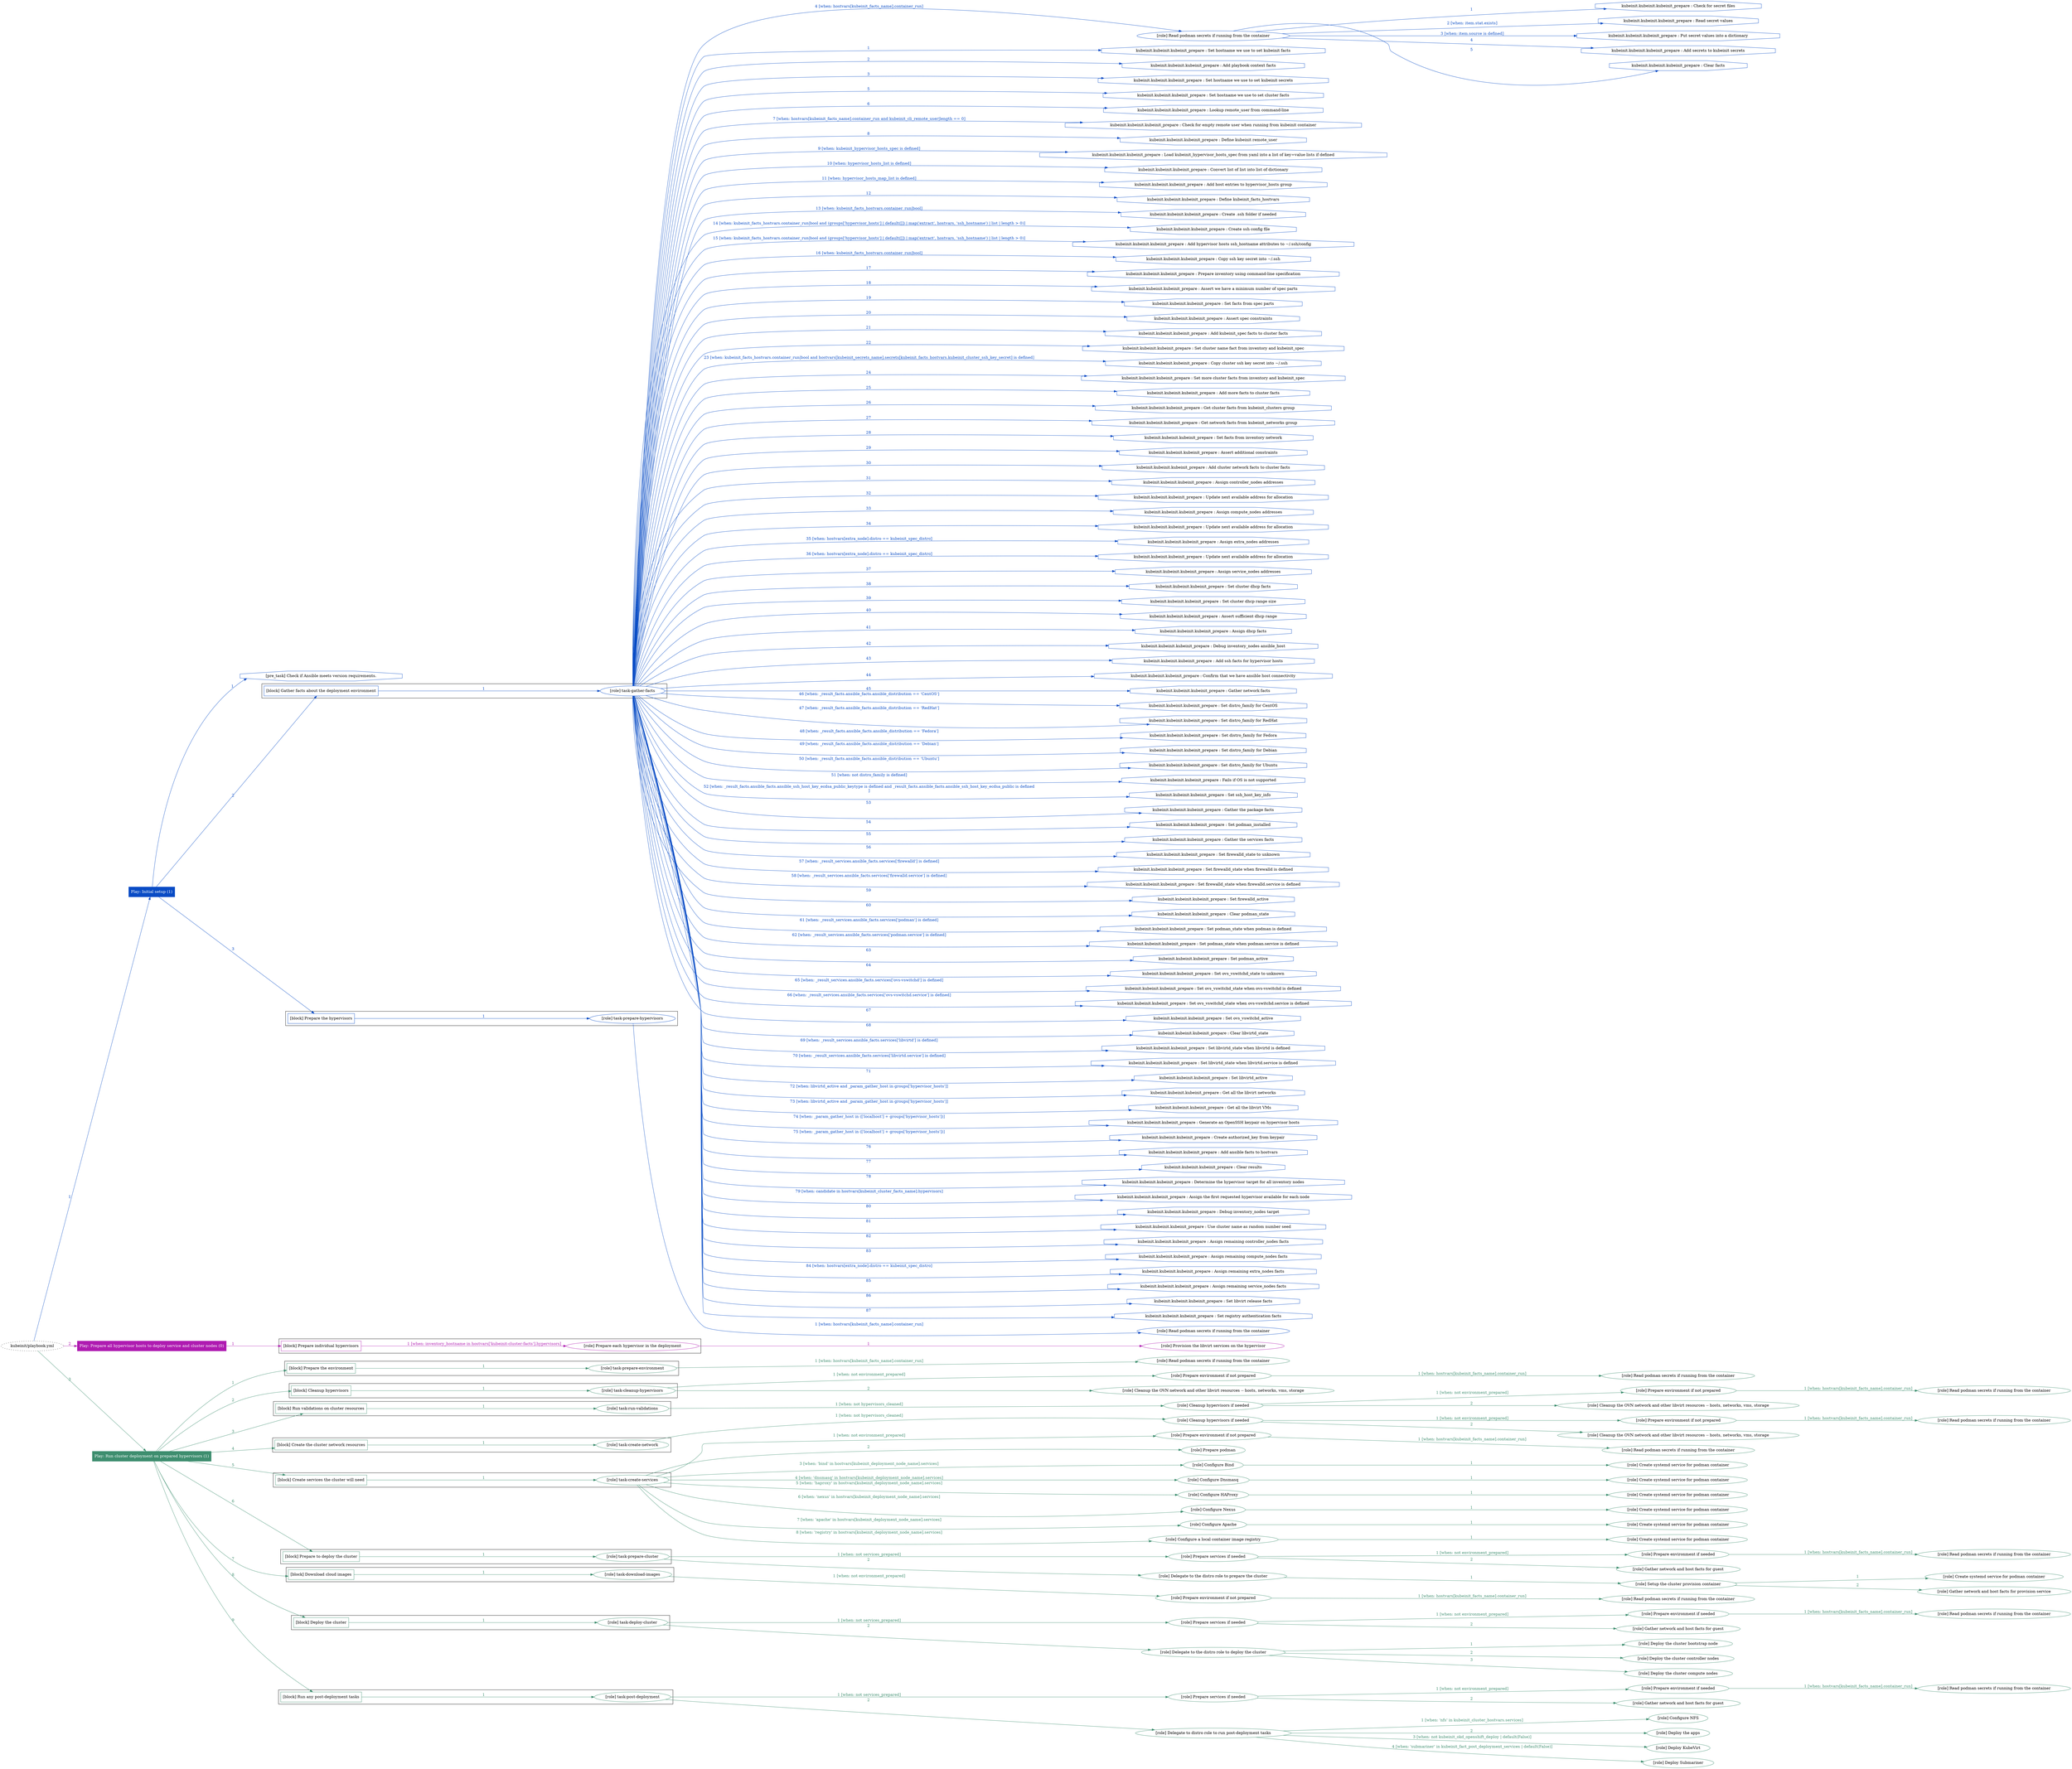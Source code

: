 digraph {
	graph [concentrate=true ordering=in rankdir=LR ratio=fill]
	edge [esep=5 sep=10]
	"kubeinit/playbook.yml" [id=root_node style=dotted]
	play_f9860316 [label="Play: Initial setup (1)" color="#074bc5" fontcolor="#ffffff" id=play_f9860316 shape=box style=filled tooltip=localhost]
	"kubeinit/playbook.yml" -> play_f9860316 [label="1 " color="#074bc5" fontcolor="#074bc5" id=edge_ac548d8a labeltooltip="1 " tooltip="1 "]
	subgraph "Read podman secrets if running from the container" {
		role_5c4a8bba [label="[role] Read podman secrets if running from the container" color="#074bc5" id=role_5c4a8bba tooltip="Read podman secrets if running from the container"]
		task_72bac5b5 [label="kubeinit.kubeinit.kubeinit_prepare : Check for secret files" color="#074bc5" id=task_72bac5b5 shape=octagon tooltip="kubeinit.kubeinit.kubeinit_prepare : Check for secret files"]
		role_5c4a8bba -> task_72bac5b5 [label="1 " color="#074bc5" fontcolor="#074bc5" id=edge_a8251112 labeltooltip="1 " tooltip="1 "]
		task_1decbb51 [label="kubeinit.kubeinit.kubeinit_prepare : Read secret values" color="#074bc5" id=task_1decbb51 shape=octagon tooltip="kubeinit.kubeinit.kubeinit_prepare : Read secret values"]
		role_5c4a8bba -> task_1decbb51 [label="2 [when: item.stat.exists]" color="#074bc5" fontcolor="#074bc5" id=edge_808a0cdd labeltooltip="2 [when: item.stat.exists]" tooltip="2 [when: item.stat.exists]"]
		task_89a58284 [label="kubeinit.kubeinit.kubeinit_prepare : Put secret values into a dictionary" color="#074bc5" id=task_89a58284 shape=octagon tooltip="kubeinit.kubeinit.kubeinit_prepare : Put secret values into a dictionary"]
		role_5c4a8bba -> task_89a58284 [label="3 [when: item.source is defined]" color="#074bc5" fontcolor="#074bc5" id=edge_31cf5d35 labeltooltip="3 [when: item.source is defined]" tooltip="3 [when: item.source is defined]"]
		task_b070c278 [label="kubeinit.kubeinit.kubeinit_prepare : Add secrets to kubeinit secrets" color="#074bc5" id=task_b070c278 shape=octagon tooltip="kubeinit.kubeinit.kubeinit_prepare : Add secrets to kubeinit secrets"]
		role_5c4a8bba -> task_b070c278 [label="4 " color="#074bc5" fontcolor="#074bc5" id=edge_bb48a67e labeltooltip="4 " tooltip="4 "]
		task_2bd65f5b [label="kubeinit.kubeinit.kubeinit_prepare : Clear facts" color="#074bc5" id=task_2bd65f5b shape=octagon tooltip="kubeinit.kubeinit.kubeinit_prepare : Clear facts"]
		role_5c4a8bba -> task_2bd65f5b [label="5 " color="#074bc5" fontcolor="#074bc5" id=edge_3ec3530f labeltooltip="5 " tooltip="5 "]
	}
	subgraph "task-gather-facts" {
		role_ecc743d2 [label="[role] task-gather-facts" color="#074bc5" id=role_ecc743d2 tooltip="task-gather-facts"]
		task_6a3044d5 [label="kubeinit.kubeinit.kubeinit_prepare : Set hostname we use to set kubeinit facts" color="#074bc5" id=task_6a3044d5 shape=octagon tooltip="kubeinit.kubeinit.kubeinit_prepare : Set hostname we use to set kubeinit facts"]
		role_ecc743d2 -> task_6a3044d5 [label="1 " color="#074bc5" fontcolor="#074bc5" id=edge_da0cd24b labeltooltip="1 " tooltip="1 "]
		task_23db79f6 [label="kubeinit.kubeinit.kubeinit_prepare : Add playbook context facts" color="#074bc5" id=task_23db79f6 shape=octagon tooltip="kubeinit.kubeinit.kubeinit_prepare : Add playbook context facts"]
		role_ecc743d2 -> task_23db79f6 [label="2 " color="#074bc5" fontcolor="#074bc5" id=edge_61f2d44b labeltooltip="2 " tooltip="2 "]
		task_8b9f0070 [label="kubeinit.kubeinit.kubeinit_prepare : Set hostname we use to set kubeinit secrets" color="#074bc5" id=task_8b9f0070 shape=octagon tooltip="kubeinit.kubeinit.kubeinit_prepare : Set hostname we use to set kubeinit secrets"]
		role_ecc743d2 -> task_8b9f0070 [label="3 " color="#074bc5" fontcolor="#074bc5" id=edge_0dc8043a labeltooltip="3 " tooltip="3 "]
		role_ecc743d2 -> role_5c4a8bba [label="4 [when: hostvars[kubeinit_facts_name].container_run]" color="#074bc5" fontcolor="#074bc5" id=edge_9271b212 labeltooltip="4 [when: hostvars[kubeinit_facts_name].container_run]" tooltip="4 [when: hostvars[kubeinit_facts_name].container_run]"]
		task_fbe82397 [label="kubeinit.kubeinit.kubeinit_prepare : Set hostname we use to set cluster facts" color="#074bc5" id=task_fbe82397 shape=octagon tooltip="kubeinit.kubeinit.kubeinit_prepare : Set hostname we use to set cluster facts"]
		role_ecc743d2 -> task_fbe82397 [label="5 " color="#074bc5" fontcolor="#074bc5" id=edge_cf3c2e37 labeltooltip="5 " tooltip="5 "]
		task_72c5aba1 [label="kubeinit.kubeinit.kubeinit_prepare : Lookup remote_user from command-line" color="#074bc5" id=task_72c5aba1 shape=octagon tooltip="kubeinit.kubeinit.kubeinit_prepare : Lookup remote_user from command-line"]
		role_ecc743d2 -> task_72c5aba1 [label="6 " color="#074bc5" fontcolor="#074bc5" id=edge_f04c83c2 labeltooltip="6 " tooltip="6 "]
		task_15481803 [label="kubeinit.kubeinit.kubeinit_prepare : Check for empty remote user when running from kubeinit container" color="#074bc5" id=task_15481803 shape=octagon tooltip="kubeinit.kubeinit.kubeinit_prepare : Check for empty remote user when running from kubeinit container"]
		role_ecc743d2 -> task_15481803 [label="7 [when: hostvars[kubeinit_facts_name].container_run and kubeinit_cli_remote_user|length == 0]" color="#074bc5" fontcolor="#074bc5" id=edge_6c12bea8 labeltooltip="7 [when: hostvars[kubeinit_facts_name].container_run and kubeinit_cli_remote_user|length == 0]" tooltip="7 [when: hostvars[kubeinit_facts_name].container_run and kubeinit_cli_remote_user|length == 0]"]
		task_a01e4909 [label="kubeinit.kubeinit.kubeinit_prepare : Define kubeinit remote_user" color="#074bc5" id=task_a01e4909 shape=octagon tooltip="kubeinit.kubeinit.kubeinit_prepare : Define kubeinit remote_user"]
		role_ecc743d2 -> task_a01e4909 [label="8 " color="#074bc5" fontcolor="#074bc5" id=edge_6bfdf13d labeltooltip="8 " tooltip="8 "]
		task_cb3818db [label="kubeinit.kubeinit.kubeinit_prepare : Load kubeinit_hypervisor_hosts_spec from yaml into a list of key=value lists if defined" color="#074bc5" id=task_cb3818db shape=octagon tooltip="kubeinit.kubeinit.kubeinit_prepare : Load kubeinit_hypervisor_hosts_spec from yaml into a list of key=value lists if defined"]
		role_ecc743d2 -> task_cb3818db [label="9 [when: kubeinit_hypervisor_hosts_spec is defined]" color="#074bc5" fontcolor="#074bc5" id=edge_ea8b0ec6 labeltooltip="9 [when: kubeinit_hypervisor_hosts_spec is defined]" tooltip="9 [when: kubeinit_hypervisor_hosts_spec is defined]"]
		task_36d716da [label="kubeinit.kubeinit.kubeinit_prepare : Convert list of list into list of dictionary" color="#074bc5" id=task_36d716da shape=octagon tooltip="kubeinit.kubeinit.kubeinit_prepare : Convert list of list into list of dictionary"]
		role_ecc743d2 -> task_36d716da [label="10 [when: hypervisor_hosts_list is defined]" color="#074bc5" fontcolor="#074bc5" id=edge_7feb27d1 labeltooltip="10 [when: hypervisor_hosts_list is defined]" tooltip="10 [when: hypervisor_hosts_list is defined]"]
		task_2955c0fa [label="kubeinit.kubeinit.kubeinit_prepare : Add host entries to hypervisor_hosts group" color="#074bc5" id=task_2955c0fa shape=octagon tooltip="kubeinit.kubeinit.kubeinit_prepare : Add host entries to hypervisor_hosts group"]
		role_ecc743d2 -> task_2955c0fa [label="11 [when: hypervisor_hosts_map_list is defined]" color="#074bc5" fontcolor="#074bc5" id=edge_f8e62811 labeltooltip="11 [when: hypervisor_hosts_map_list is defined]" tooltip="11 [when: hypervisor_hosts_map_list is defined]"]
		task_caf229cd [label="kubeinit.kubeinit.kubeinit_prepare : Define kubeinit_facts_hostvars" color="#074bc5" id=task_caf229cd shape=octagon tooltip="kubeinit.kubeinit.kubeinit_prepare : Define kubeinit_facts_hostvars"]
		role_ecc743d2 -> task_caf229cd [label="12 " color="#074bc5" fontcolor="#074bc5" id=edge_7e9e742c labeltooltip="12 " tooltip="12 "]
		task_f452a36f [label="kubeinit.kubeinit.kubeinit_prepare : Create .ssh folder if needed" color="#074bc5" id=task_f452a36f shape=octagon tooltip="kubeinit.kubeinit.kubeinit_prepare : Create .ssh folder if needed"]
		role_ecc743d2 -> task_f452a36f [label="13 [when: kubeinit_facts_hostvars.container_run|bool]" color="#074bc5" fontcolor="#074bc5" id=edge_9cbfee80 labeltooltip="13 [when: kubeinit_facts_hostvars.container_run|bool]" tooltip="13 [when: kubeinit_facts_hostvars.container_run|bool]"]
		task_809b3e32 [label="kubeinit.kubeinit.kubeinit_prepare : Create ssh config file" color="#074bc5" id=task_809b3e32 shape=octagon tooltip="kubeinit.kubeinit.kubeinit_prepare : Create ssh config file"]
		role_ecc743d2 -> task_809b3e32 [label="14 [when: kubeinit_facts_hostvars.container_run|bool and (groups['hypervisor_hosts'] | default([]) | map('extract', hostvars, 'ssh_hostname') | list | length > 0)]" color="#074bc5" fontcolor="#074bc5" id=edge_683be332 labeltooltip="14 [when: kubeinit_facts_hostvars.container_run|bool and (groups['hypervisor_hosts'] | default([]) | map('extract', hostvars, 'ssh_hostname') | list | length > 0)]" tooltip="14 [when: kubeinit_facts_hostvars.container_run|bool and (groups['hypervisor_hosts'] | default([]) | map('extract', hostvars, 'ssh_hostname') | list | length > 0)]"]
		task_d2ee285c [label="kubeinit.kubeinit.kubeinit_prepare : Add hypervisor hosts ssh_hostname attributes to ~/.ssh/config" color="#074bc5" id=task_d2ee285c shape=octagon tooltip="kubeinit.kubeinit.kubeinit_prepare : Add hypervisor hosts ssh_hostname attributes to ~/.ssh/config"]
		role_ecc743d2 -> task_d2ee285c [label="15 [when: kubeinit_facts_hostvars.container_run|bool and (groups['hypervisor_hosts'] | default([]) | map('extract', hostvars, 'ssh_hostname') | list | length > 0)]" color="#074bc5" fontcolor="#074bc5" id=edge_9322f9b0 labeltooltip="15 [when: kubeinit_facts_hostvars.container_run|bool and (groups['hypervisor_hosts'] | default([]) | map('extract', hostvars, 'ssh_hostname') | list | length > 0)]" tooltip="15 [when: kubeinit_facts_hostvars.container_run|bool and (groups['hypervisor_hosts'] | default([]) | map('extract', hostvars, 'ssh_hostname') | list | length > 0)]"]
		task_6b5e2c60 [label="kubeinit.kubeinit.kubeinit_prepare : Copy ssh key secret into ~/.ssh" color="#074bc5" id=task_6b5e2c60 shape=octagon tooltip="kubeinit.kubeinit.kubeinit_prepare : Copy ssh key secret into ~/.ssh"]
		role_ecc743d2 -> task_6b5e2c60 [label="16 [when: kubeinit_facts_hostvars.container_run|bool]" color="#074bc5" fontcolor="#074bc5" id=edge_539f8590 labeltooltip="16 [when: kubeinit_facts_hostvars.container_run|bool]" tooltip="16 [when: kubeinit_facts_hostvars.container_run|bool]"]
		task_68a2d952 [label="kubeinit.kubeinit.kubeinit_prepare : Prepare inventory using command-line specification" color="#074bc5" id=task_68a2d952 shape=octagon tooltip="kubeinit.kubeinit.kubeinit_prepare : Prepare inventory using command-line specification"]
		role_ecc743d2 -> task_68a2d952 [label="17 " color="#074bc5" fontcolor="#074bc5" id=edge_0dfbfa34 labeltooltip="17 " tooltip="17 "]
		task_8265682f [label="kubeinit.kubeinit.kubeinit_prepare : Assert we have a minimum number of spec parts" color="#074bc5" id=task_8265682f shape=octagon tooltip="kubeinit.kubeinit.kubeinit_prepare : Assert we have a minimum number of spec parts"]
		role_ecc743d2 -> task_8265682f [label="18 " color="#074bc5" fontcolor="#074bc5" id=edge_13860954 labeltooltip="18 " tooltip="18 "]
		task_73d62d24 [label="kubeinit.kubeinit.kubeinit_prepare : Set facts from spec parts" color="#074bc5" id=task_73d62d24 shape=octagon tooltip="kubeinit.kubeinit.kubeinit_prepare : Set facts from spec parts"]
		role_ecc743d2 -> task_73d62d24 [label="19 " color="#074bc5" fontcolor="#074bc5" id=edge_b0f0c388 labeltooltip="19 " tooltip="19 "]
		task_0c8d7212 [label="kubeinit.kubeinit.kubeinit_prepare : Assert spec constraints" color="#074bc5" id=task_0c8d7212 shape=octagon tooltip="kubeinit.kubeinit.kubeinit_prepare : Assert spec constraints"]
		role_ecc743d2 -> task_0c8d7212 [label="20 " color="#074bc5" fontcolor="#074bc5" id=edge_65d61eb6 labeltooltip="20 " tooltip="20 "]
		task_bd591e25 [label="kubeinit.kubeinit.kubeinit_prepare : Add kubeinit_spec facts to cluster facts" color="#074bc5" id=task_bd591e25 shape=octagon tooltip="kubeinit.kubeinit.kubeinit_prepare : Add kubeinit_spec facts to cluster facts"]
		role_ecc743d2 -> task_bd591e25 [label="21 " color="#074bc5" fontcolor="#074bc5" id=edge_37cf02a7 labeltooltip="21 " tooltip="21 "]
		task_ced372a7 [label="kubeinit.kubeinit.kubeinit_prepare : Set cluster name fact from inventory and kubeinit_spec" color="#074bc5" id=task_ced372a7 shape=octagon tooltip="kubeinit.kubeinit.kubeinit_prepare : Set cluster name fact from inventory and kubeinit_spec"]
		role_ecc743d2 -> task_ced372a7 [label="22 " color="#074bc5" fontcolor="#074bc5" id=edge_28bee337 labeltooltip="22 " tooltip="22 "]
		task_22187a56 [label="kubeinit.kubeinit.kubeinit_prepare : Copy cluster ssh key secret into ~/.ssh" color="#074bc5" id=task_22187a56 shape=octagon tooltip="kubeinit.kubeinit.kubeinit_prepare : Copy cluster ssh key secret into ~/.ssh"]
		role_ecc743d2 -> task_22187a56 [label="23 [when: kubeinit_facts_hostvars.container_run|bool and hostvars[kubeinit_secrets_name].secrets[kubeinit_facts_hostvars.kubeinit_cluster_ssh_key_secret] is defined]" color="#074bc5" fontcolor="#074bc5" id=edge_2435fb8f labeltooltip="23 [when: kubeinit_facts_hostvars.container_run|bool and hostvars[kubeinit_secrets_name].secrets[kubeinit_facts_hostvars.kubeinit_cluster_ssh_key_secret] is defined]" tooltip="23 [when: kubeinit_facts_hostvars.container_run|bool and hostvars[kubeinit_secrets_name].secrets[kubeinit_facts_hostvars.kubeinit_cluster_ssh_key_secret] is defined]"]
		task_92773462 [label="kubeinit.kubeinit.kubeinit_prepare : Set more cluster facts from inventory and kubeinit_spec" color="#074bc5" id=task_92773462 shape=octagon tooltip="kubeinit.kubeinit.kubeinit_prepare : Set more cluster facts from inventory and kubeinit_spec"]
		role_ecc743d2 -> task_92773462 [label="24 " color="#074bc5" fontcolor="#074bc5" id=edge_659a33ad labeltooltip="24 " tooltip="24 "]
		task_1f860e91 [label="kubeinit.kubeinit.kubeinit_prepare : Add more facts to cluster facts" color="#074bc5" id=task_1f860e91 shape=octagon tooltip="kubeinit.kubeinit.kubeinit_prepare : Add more facts to cluster facts"]
		role_ecc743d2 -> task_1f860e91 [label="25 " color="#074bc5" fontcolor="#074bc5" id=edge_eea6177f labeltooltip="25 " tooltip="25 "]
		task_4c100521 [label="kubeinit.kubeinit.kubeinit_prepare : Get cluster facts from kubeinit_clusters group" color="#074bc5" id=task_4c100521 shape=octagon tooltip="kubeinit.kubeinit.kubeinit_prepare : Get cluster facts from kubeinit_clusters group"]
		role_ecc743d2 -> task_4c100521 [label="26 " color="#074bc5" fontcolor="#074bc5" id=edge_2aad9279 labeltooltip="26 " tooltip="26 "]
		task_d15011ad [label="kubeinit.kubeinit.kubeinit_prepare : Get network facts from kubeinit_networks group" color="#074bc5" id=task_d15011ad shape=octagon tooltip="kubeinit.kubeinit.kubeinit_prepare : Get network facts from kubeinit_networks group"]
		role_ecc743d2 -> task_d15011ad [label="27 " color="#074bc5" fontcolor="#074bc5" id=edge_1963e865 labeltooltip="27 " tooltip="27 "]
		task_b5944a9a [label="kubeinit.kubeinit.kubeinit_prepare : Set facts from inventory network" color="#074bc5" id=task_b5944a9a shape=octagon tooltip="kubeinit.kubeinit.kubeinit_prepare : Set facts from inventory network"]
		role_ecc743d2 -> task_b5944a9a [label="28 " color="#074bc5" fontcolor="#074bc5" id=edge_82aba655 labeltooltip="28 " tooltip="28 "]
		task_02b68a71 [label="kubeinit.kubeinit.kubeinit_prepare : Assert additional constraints" color="#074bc5" id=task_02b68a71 shape=octagon tooltip="kubeinit.kubeinit.kubeinit_prepare : Assert additional constraints"]
		role_ecc743d2 -> task_02b68a71 [label="29 " color="#074bc5" fontcolor="#074bc5" id=edge_5424583a labeltooltip="29 " tooltip="29 "]
		task_ad02146a [label="kubeinit.kubeinit.kubeinit_prepare : Add cluster network facts to cluster facts" color="#074bc5" id=task_ad02146a shape=octagon tooltip="kubeinit.kubeinit.kubeinit_prepare : Add cluster network facts to cluster facts"]
		role_ecc743d2 -> task_ad02146a [label="30 " color="#074bc5" fontcolor="#074bc5" id=edge_73acbd1e labeltooltip="30 " tooltip="30 "]
		task_ecac5ef1 [label="kubeinit.kubeinit.kubeinit_prepare : Assign controller_nodes addresses" color="#074bc5" id=task_ecac5ef1 shape=octagon tooltip="kubeinit.kubeinit.kubeinit_prepare : Assign controller_nodes addresses"]
		role_ecc743d2 -> task_ecac5ef1 [label="31 " color="#074bc5" fontcolor="#074bc5" id=edge_a454203c labeltooltip="31 " tooltip="31 "]
		task_e79bb62e [label="kubeinit.kubeinit.kubeinit_prepare : Update next available address for allocation" color="#074bc5" id=task_e79bb62e shape=octagon tooltip="kubeinit.kubeinit.kubeinit_prepare : Update next available address for allocation"]
		role_ecc743d2 -> task_e79bb62e [label="32 " color="#074bc5" fontcolor="#074bc5" id=edge_ec80e8bb labeltooltip="32 " tooltip="32 "]
		task_14550e70 [label="kubeinit.kubeinit.kubeinit_prepare : Assign compute_nodes addresses" color="#074bc5" id=task_14550e70 shape=octagon tooltip="kubeinit.kubeinit.kubeinit_prepare : Assign compute_nodes addresses"]
		role_ecc743d2 -> task_14550e70 [label="33 " color="#074bc5" fontcolor="#074bc5" id=edge_a441b97a labeltooltip="33 " tooltip="33 "]
		task_30e9374f [label="kubeinit.kubeinit.kubeinit_prepare : Update next available address for allocation" color="#074bc5" id=task_30e9374f shape=octagon tooltip="kubeinit.kubeinit.kubeinit_prepare : Update next available address for allocation"]
		role_ecc743d2 -> task_30e9374f [label="34 " color="#074bc5" fontcolor="#074bc5" id=edge_66f4b8e4 labeltooltip="34 " tooltip="34 "]
		task_9a63fc0d [label="kubeinit.kubeinit.kubeinit_prepare : Assign extra_nodes addresses" color="#074bc5" id=task_9a63fc0d shape=octagon tooltip="kubeinit.kubeinit.kubeinit_prepare : Assign extra_nodes addresses"]
		role_ecc743d2 -> task_9a63fc0d [label="35 [when: hostvars[extra_node].distro == kubeinit_spec_distro]" color="#074bc5" fontcolor="#074bc5" id=edge_84c934f8 labeltooltip="35 [when: hostvars[extra_node].distro == kubeinit_spec_distro]" tooltip="35 [when: hostvars[extra_node].distro == kubeinit_spec_distro]"]
		task_fc8f01be [label="kubeinit.kubeinit.kubeinit_prepare : Update next available address for allocation" color="#074bc5" id=task_fc8f01be shape=octagon tooltip="kubeinit.kubeinit.kubeinit_prepare : Update next available address for allocation"]
		role_ecc743d2 -> task_fc8f01be [label="36 [when: hostvars[extra_node].distro == kubeinit_spec_distro]" color="#074bc5" fontcolor="#074bc5" id=edge_eef57011 labeltooltip="36 [when: hostvars[extra_node].distro == kubeinit_spec_distro]" tooltip="36 [when: hostvars[extra_node].distro == kubeinit_spec_distro]"]
		task_46be0538 [label="kubeinit.kubeinit.kubeinit_prepare : Assign service_nodes addresses" color="#074bc5" id=task_46be0538 shape=octagon tooltip="kubeinit.kubeinit.kubeinit_prepare : Assign service_nodes addresses"]
		role_ecc743d2 -> task_46be0538 [label="37 " color="#074bc5" fontcolor="#074bc5" id=edge_cdb99daa labeltooltip="37 " tooltip="37 "]
		task_f9092cc8 [label="kubeinit.kubeinit.kubeinit_prepare : Set cluster dhcp facts" color="#074bc5" id=task_f9092cc8 shape=octagon tooltip="kubeinit.kubeinit.kubeinit_prepare : Set cluster dhcp facts"]
		role_ecc743d2 -> task_f9092cc8 [label="38 " color="#074bc5" fontcolor="#074bc5" id=edge_63319826 labeltooltip="38 " tooltip="38 "]
		task_10b54127 [label="kubeinit.kubeinit.kubeinit_prepare : Set cluster dhcp range size" color="#074bc5" id=task_10b54127 shape=octagon tooltip="kubeinit.kubeinit.kubeinit_prepare : Set cluster dhcp range size"]
		role_ecc743d2 -> task_10b54127 [label="39 " color="#074bc5" fontcolor="#074bc5" id=edge_ac147ecb labeltooltip="39 " tooltip="39 "]
		task_b04d89a9 [label="kubeinit.kubeinit.kubeinit_prepare : Assert sufficient dhcp range" color="#074bc5" id=task_b04d89a9 shape=octagon tooltip="kubeinit.kubeinit.kubeinit_prepare : Assert sufficient dhcp range"]
		role_ecc743d2 -> task_b04d89a9 [label="40 " color="#074bc5" fontcolor="#074bc5" id=edge_1ee8ff57 labeltooltip="40 " tooltip="40 "]
		task_b7a08213 [label="kubeinit.kubeinit.kubeinit_prepare : Assign dhcp facts" color="#074bc5" id=task_b7a08213 shape=octagon tooltip="kubeinit.kubeinit.kubeinit_prepare : Assign dhcp facts"]
		role_ecc743d2 -> task_b7a08213 [label="41 " color="#074bc5" fontcolor="#074bc5" id=edge_646a0599 labeltooltip="41 " tooltip="41 "]
		task_6e617a9e [label="kubeinit.kubeinit.kubeinit_prepare : Debug inventory_nodes ansible_host" color="#074bc5" id=task_6e617a9e shape=octagon tooltip="kubeinit.kubeinit.kubeinit_prepare : Debug inventory_nodes ansible_host"]
		role_ecc743d2 -> task_6e617a9e [label="42 " color="#074bc5" fontcolor="#074bc5" id=edge_a2096666 labeltooltip="42 " tooltip="42 "]
		task_313c7e9d [label="kubeinit.kubeinit.kubeinit_prepare : Add ssh facts for hypervisor hosts" color="#074bc5" id=task_313c7e9d shape=octagon tooltip="kubeinit.kubeinit.kubeinit_prepare : Add ssh facts for hypervisor hosts"]
		role_ecc743d2 -> task_313c7e9d [label="43 " color="#074bc5" fontcolor="#074bc5" id=edge_b1bc06f7 labeltooltip="43 " tooltip="43 "]
		task_718106ca [label="kubeinit.kubeinit.kubeinit_prepare : Confirm that we have ansible host connectivity" color="#074bc5" id=task_718106ca shape=octagon tooltip="kubeinit.kubeinit.kubeinit_prepare : Confirm that we have ansible host connectivity"]
		role_ecc743d2 -> task_718106ca [label="44 " color="#074bc5" fontcolor="#074bc5" id=edge_bcaab28f labeltooltip="44 " tooltip="44 "]
		task_3f511b89 [label="kubeinit.kubeinit.kubeinit_prepare : Gather network facts" color="#074bc5" id=task_3f511b89 shape=octagon tooltip="kubeinit.kubeinit.kubeinit_prepare : Gather network facts"]
		role_ecc743d2 -> task_3f511b89 [label="45 " color="#074bc5" fontcolor="#074bc5" id=edge_6b75d30a labeltooltip="45 " tooltip="45 "]
		task_89f3dca1 [label="kubeinit.kubeinit.kubeinit_prepare : Set distro_family for CentOS" color="#074bc5" id=task_89f3dca1 shape=octagon tooltip="kubeinit.kubeinit.kubeinit_prepare : Set distro_family for CentOS"]
		role_ecc743d2 -> task_89f3dca1 [label="46 [when: _result_facts.ansible_facts.ansible_distribution == 'CentOS']" color="#074bc5" fontcolor="#074bc5" id=edge_4fb11cdf labeltooltip="46 [when: _result_facts.ansible_facts.ansible_distribution == 'CentOS']" tooltip="46 [when: _result_facts.ansible_facts.ansible_distribution == 'CentOS']"]
		task_e267e5c6 [label="kubeinit.kubeinit.kubeinit_prepare : Set distro_family for RedHat" color="#074bc5" id=task_e267e5c6 shape=octagon tooltip="kubeinit.kubeinit.kubeinit_prepare : Set distro_family for RedHat"]
		role_ecc743d2 -> task_e267e5c6 [label="47 [when: _result_facts.ansible_facts.ansible_distribution == 'RedHat']" color="#074bc5" fontcolor="#074bc5" id=edge_ba7b1294 labeltooltip="47 [when: _result_facts.ansible_facts.ansible_distribution == 'RedHat']" tooltip="47 [when: _result_facts.ansible_facts.ansible_distribution == 'RedHat']"]
		task_b9da5a66 [label="kubeinit.kubeinit.kubeinit_prepare : Set distro_family for Fedora" color="#074bc5" id=task_b9da5a66 shape=octagon tooltip="kubeinit.kubeinit.kubeinit_prepare : Set distro_family for Fedora"]
		role_ecc743d2 -> task_b9da5a66 [label="48 [when: _result_facts.ansible_facts.ansible_distribution == 'Fedora']" color="#074bc5" fontcolor="#074bc5" id=edge_a4ea82dc labeltooltip="48 [when: _result_facts.ansible_facts.ansible_distribution == 'Fedora']" tooltip="48 [when: _result_facts.ansible_facts.ansible_distribution == 'Fedora']"]
		task_d4d52d87 [label="kubeinit.kubeinit.kubeinit_prepare : Set distro_family for Debian" color="#074bc5" id=task_d4d52d87 shape=octagon tooltip="kubeinit.kubeinit.kubeinit_prepare : Set distro_family for Debian"]
		role_ecc743d2 -> task_d4d52d87 [label="49 [when: _result_facts.ansible_facts.ansible_distribution == 'Debian']" color="#074bc5" fontcolor="#074bc5" id=edge_e8ce54fb labeltooltip="49 [when: _result_facts.ansible_facts.ansible_distribution == 'Debian']" tooltip="49 [when: _result_facts.ansible_facts.ansible_distribution == 'Debian']"]
		task_e27f223f [label="kubeinit.kubeinit.kubeinit_prepare : Set distro_family for Ubuntu" color="#074bc5" id=task_e27f223f shape=octagon tooltip="kubeinit.kubeinit.kubeinit_prepare : Set distro_family for Ubuntu"]
		role_ecc743d2 -> task_e27f223f [label="50 [when: _result_facts.ansible_facts.ansible_distribution == 'Ubuntu']" color="#074bc5" fontcolor="#074bc5" id=edge_7b8ac043 labeltooltip="50 [when: _result_facts.ansible_facts.ansible_distribution == 'Ubuntu']" tooltip="50 [when: _result_facts.ansible_facts.ansible_distribution == 'Ubuntu']"]
		task_9386495f [label="kubeinit.kubeinit.kubeinit_prepare : Fails if OS is not supported" color="#074bc5" id=task_9386495f shape=octagon tooltip="kubeinit.kubeinit.kubeinit_prepare : Fails if OS is not supported"]
		role_ecc743d2 -> task_9386495f [label="51 [when: not distro_family is defined]" color="#074bc5" fontcolor="#074bc5" id=edge_a8ac798b labeltooltip="51 [when: not distro_family is defined]" tooltip="51 [when: not distro_family is defined]"]
		task_7f19305c [label="kubeinit.kubeinit.kubeinit_prepare : Set ssh_host_key_info" color="#074bc5" id=task_7f19305c shape=octagon tooltip="kubeinit.kubeinit.kubeinit_prepare : Set ssh_host_key_info"]
		role_ecc743d2 -> task_7f19305c [label="52 [when: _result_facts.ansible_facts.ansible_ssh_host_key_ecdsa_public_keytype is defined and _result_facts.ansible_facts.ansible_ssh_host_key_ecdsa_public is defined
]" color="#074bc5" fontcolor="#074bc5" id=edge_6130ed4c labeltooltip="52 [when: _result_facts.ansible_facts.ansible_ssh_host_key_ecdsa_public_keytype is defined and _result_facts.ansible_facts.ansible_ssh_host_key_ecdsa_public is defined
]" tooltip="52 [when: _result_facts.ansible_facts.ansible_ssh_host_key_ecdsa_public_keytype is defined and _result_facts.ansible_facts.ansible_ssh_host_key_ecdsa_public is defined
]"]
		task_d407294f [label="kubeinit.kubeinit.kubeinit_prepare : Gather the package facts" color="#074bc5" id=task_d407294f shape=octagon tooltip="kubeinit.kubeinit.kubeinit_prepare : Gather the package facts"]
		role_ecc743d2 -> task_d407294f [label="53 " color="#074bc5" fontcolor="#074bc5" id=edge_ab8f5a76 labeltooltip="53 " tooltip="53 "]
		task_2c82bb97 [label="kubeinit.kubeinit.kubeinit_prepare : Set podman_installed" color="#074bc5" id=task_2c82bb97 shape=octagon tooltip="kubeinit.kubeinit.kubeinit_prepare : Set podman_installed"]
		role_ecc743d2 -> task_2c82bb97 [label="54 " color="#074bc5" fontcolor="#074bc5" id=edge_79ab771b labeltooltip="54 " tooltip="54 "]
		task_bfdee261 [label="kubeinit.kubeinit.kubeinit_prepare : Gather the services facts" color="#074bc5" id=task_bfdee261 shape=octagon tooltip="kubeinit.kubeinit.kubeinit_prepare : Gather the services facts"]
		role_ecc743d2 -> task_bfdee261 [label="55 " color="#074bc5" fontcolor="#074bc5" id=edge_a8cbd733 labeltooltip="55 " tooltip="55 "]
		task_e6e7da1e [label="kubeinit.kubeinit.kubeinit_prepare : Set firewalld_state to unknown" color="#074bc5" id=task_e6e7da1e shape=octagon tooltip="kubeinit.kubeinit.kubeinit_prepare : Set firewalld_state to unknown"]
		role_ecc743d2 -> task_e6e7da1e [label="56 " color="#074bc5" fontcolor="#074bc5" id=edge_75c7b85d labeltooltip="56 " tooltip="56 "]
		task_df19a14e [label="kubeinit.kubeinit.kubeinit_prepare : Set firewalld_state when firewalld is defined" color="#074bc5" id=task_df19a14e shape=octagon tooltip="kubeinit.kubeinit.kubeinit_prepare : Set firewalld_state when firewalld is defined"]
		role_ecc743d2 -> task_df19a14e [label="57 [when: _result_services.ansible_facts.services['firewalld'] is defined]" color="#074bc5" fontcolor="#074bc5" id=edge_1af8de64 labeltooltip="57 [when: _result_services.ansible_facts.services['firewalld'] is defined]" tooltip="57 [when: _result_services.ansible_facts.services['firewalld'] is defined]"]
		task_f5a75997 [label="kubeinit.kubeinit.kubeinit_prepare : Set firewalld_state when firewalld.service is defined" color="#074bc5" id=task_f5a75997 shape=octagon tooltip="kubeinit.kubeinit.kubeinit_prepare : Set firewalld_state when firewalld.service is defined"]
		role_ecc743d2 -> task_f5a75997 [label="58 [when: _result_services.ansible_facts.services['firewalld.service'] is defined]" color="#074bc5" fontcolor="#074bc5" id=edge_99b1da73 labeltooltip="58 [when: _result_services.ansible_facts.services['firewalld.service'] is defined]" tooltip="58 [when: _result_services.ansible_facts.services['firewalld.service'] is defined]"]
		task_a0f62df9 [label="kubeinit.kubeinit.kubeinit_prepare : Set firewalld_active" color="#074bc5" id=task_a0f62df9 shape=octagon tooltip="kubeinit.kubeinit.kubeinit_prepare : Set firewalld_active"]
		role_ecc743d2 -> task_a0f62df9 [label="59 " color="#074bc5" fontcolor="#074bc5" id=edge_cd9b537a labeltooltip="59 " tooltip="59 "]
		task_dc9aac29 [label="kubeinit.kubeinit.kubeinit_prepare : Clear podman_state" color="#074bc5" id=task_dc9aac29 shape=octagon tooltip="kubeinit.kubeinit.kubeinit_prepare : Clear podman_state"]
		role_ecc743d2 -> task_dc9aac29 [label="60 " color="#074bc5" fontcolor="#074bc5" id=edge_71c9f1d5 labeltooltip="60 " tooltip="60 "]
		task_999efd45 [label="kubeinit.kubeinit.kubeinit_prepare : Set podman_state when podman is defined" color="#074bc5" id=task_999efd45 shape=octagon tooltip="kubeinit.kubeinit.kubeinit_prepare : Set podman_state when podman is defined"]
		role_ecc743d2 -> task_999efd45 [label="61 [when: _result_services.ansible_facts.services['podman'] is defined]" color="#074bc5" fontcolor="#074bc5" id=edge_91dd3c93 labeltooltip="61 [when: _result_services.ansible_facts.services['podman'] is defined]" tooltip="61 [when: _result_services.ansible_facts.services['podman'] is defined]"]
		task_45694899 [label="kubeinit.kubeinit.kubeinit_prepare : Set podman_state when podman.service is defined" color="#074bc5" id=task_45694899 shape=octagon tooltip="kubeinit.kubeinit.kubeinit_prepare : Set podman_state when podman.service is defined"]
		role_ecc743d2 -> task_45694899 [label="62 [when: _result_services.ansible_facts.services['podman.service'] is defined]" color="#074bc5" fontcolor="#074bc5" id=edge_989fb6a9 labeltooltip="62 [when: _result_services.ansible_facts.services['podman.service'] is defined]" tooltip="62 [when: _result_services.ansible_facts.services['podman.service'] is defined]"]
		task_760cf83a [label="kubeinit.kubeinit.kubeinit_prepare : Set podman_active" color="#074bc5" id=task_760cf83a shape=octagon tooltip="kubeinit.kubeinit.kubeinit_prepare : Set podman_active"]
		role_ecc743d2 -> task_760cf83a [label="63 " color="#074bc5" fontcolor="#074bc5" id=edge_ec37df9c labeltooltip="63 " tooltip="63 "]
		task_20d0a3d6 [label="kubeinit.kubeinit.kubeinit_prepare : Set ovs_vswitchd_state to unknown" color="#074bc5" id=task_20d0a3d6 shape=octagon tooltip="kubeinit.kubeinit.kubeinit_prepare : Set ovs_vswitchd_state to unknown"]
		role_ecc743d2 -> task_20d0a3d6 [label="64 " color="#074bc5" fontcolor="#074bc5" id=edge_aa97d73f labeltooltip="64 " tooltip="64 "]
		task_0a4e9a53 [label="kubeinit.kubeinit.kubeinit_prepare : Set ovs_vswitchd_state when ovs-vswitchd is defined" color="#074bc5" id=task_0a4e9a53 shape=octagon tooltip="kubeinit.kubeinit.kubeinit_prepare : Set ovs_vswitchd_state when ovs-vswitchd is defined"]
		role_ecc743d2 -> task_0a4e9a53 [label="65 [when: _result_services.ansible_facts.services['ovs-vswitchd'] is defined]" color="#074bc5" fontcolor="#074bc5" id=edge_df9107dc labeltooltip="65 [when: _result_services.ansible_facts.services['ovs-vswitchd'] is defined]" tooltip="65 [when: _result_services.ansible_facts.services['ovs-vswitchd'] is defined]"]
		task_af2ae7eb [label="kubeinit.kubeinit.kubeinit_prepare : Set ovs_vswitchd_state when ovs-vswitchd.service is defined" color="#074bc5" id=task_af2ae7eb shape=octagon tooltip="kubeinit.kubeinit.kubeinit_prepare : Set ovs_vswitchd_state when ovs-vswitchd.service is defined"]
		role_ecc743d2 -> task_af2ae7eb [label="66 [when: _result_services.ansible_facts.services['ovs-vswitchd.service'] is defined]" color="#074bc5" fontcolor="#074bc5" id=edge_7f99fc55 labeltooltip="66 [when: _result_services.ansible_facts.services['ovs-vswitchd.service'] is defined]" tooltip="66 [when: _result_services.ansible_facts.services['ovs-vswitchd.service'] is defined]"]
		task_c0bf245e [label="kubeinit.kubeinit.kubeinit_prepare : Set ovs_vswitchd_active" color="#074bc5" id=task_c0bf245e shape=octagon tooltip="kubeinit.kubeinit.kubeinit_prepare : Set ovs_vswitchd_active"]
		role_ecc743d2 -> task_c0bf245e [label="67 " color="#074bc5" fontcolor="#074bc5" id=edge_a31e5146 labeltooltip="67 " tooltip="67 "]
		task_41c75fba [label="kubeinit.kubeinit.kubeinit_prepare : Clear libvirtd_state" color="#074bc5" id=task_41c75fba shape=octagon tooltip="kubeinit.kubeinit.kubeinit_prepare : Clear libvirtd_state"]
		role_ecc743d2 -> task_41c75fba [label="68 " color="#074bc5" fontcolor="#074bc5" id=edge_62e4ce59 labeltooltip="68 " tooltip="68 "]
		task_f3522879 [label="kubeinit.kubeinit.kubeinit_prepare : Set libvirtd_state when libvirtd is defined" color="#074bc5" id=task_f3522879 shape=octagon tooltip="kubeinit.kubeinit.kubeinit_prepare : Set libvirtd_state when libvirtd is defined"]
		role_ecc743d2 -> task_f3522879 [label="69 [when: _result_services.ansible_facts.services['libvirtd'] is defined]" color="#074bc5" fontcolor="#074bc5" id=edge_479fa6fe labeltooltip="69 [when: _result_services.ansible_facts.services['libvirtd'] is defined]" tooltip="69 [when: _result_services.ansible_facts.services['libvirtd'] is defined]"]
		task_cc8091cf [label="kubeinit.kubeinit.kubeinit_prepare : Set libvirtd_state when libvirtd.service is defined" color="#074bc5" id=task_cc8091cf shape=octagon tooltip="kubeinit.kubeinit.kubeinit_prepare : Set libvirtd_state when libvirtd.service is defined"]
		role_ecc743d2 -> task_cc8091cf [label="70 [when: _result_services.ansible_facts.services['libvirtd.service'] is defined]" color="#074bc5" fontcolor="#074bc5" id=edge_98668a49 labeltooltip="70 [when: _result_services.ansible_facts.services['libvirtd.service'] is defined]" tooltip="70 [when: _result_services.ansible_facts.services['libvirtd.service'] is defined]"]
		task_7dd3a7eb [label="kubeinit.kubeinit.kubeinit_prepare : Set libvirtd_active" color="#074bc5" id=task_7dd3a7eb shape=octagon tooltip="kubeinit.kubeinit.kubeinit_prepare : Set libvirtd_active"]
		role_ecc743d2 -> task_7dd3a7eb [label="71 " color="#074bc5" fontcolor="#074bc5" id=edge_75611e14 labeltooltip="71 " tooltip="71 "]
		task_0f43032d [label="kubeinit.kubeinit.kubeinit_prepare : Get all the libvirt networks" color="#074bc5" id=task_0f43032d shape=octagon tooltip="kubeinit.kubeinit.kubeinit_prepare : Get all the libvirt networks"]
		role_ecc743d2 -> task_0f43032d [label="72 [when: libvirtd_active and _param_gather_host in groups['hypervisor_hosts']]" color="#074bc5" fontcolor="#074bc5" id=edge_018b3bd1 labeltooltip="72 [when: libvirtd_active and _param_gather_host in groups['hypervisor_hosts']]" tooltip="72 [when: libvirtd_active and _param_gather_host in groups['hypervisor_hosts']]"]
		task_ae38896c [label="kubeinit.kubeinit.kubeinit_prepare : Get all the libvirt VMs" color="#074bc5" id=task_ae38896c shape=octagon tooltip="kubeinit.kubeinit.kubeinit_prepare : Get all the libvirt VMs"]
		role_ecc743d2 -> task_ae38896c [label="73 [when: libvirtd_active and _param_gather_host in groups['hypervisor_hosts']]" color="#074bc5" fontcolor="#074bc5" id=edge_ebb34754 labeltooltip="73 [when: libvirtd_active and _param_gather_host in groups['hypervisor_hosts']]" tooltip="73 [when: libvirtd_active and _param_gather_host in groups['hypervisor_hosts']]"]
		task_76820e81 [label="kubeinit.kubeinit.kubeinit_prepare : Generate an OpenSSH keypair on hypervisor hosts" color="#074bc5" id=task_76820e81 shape=octagon tooltip="kubeinit.kubeinit.kubeinit_prepare : Generate an OpenSSH keypair on hypervisor hosts"]
		role_ecc743d2 -> task_76820e81 [label="74 [when: _param_gather_host in (['localhost'] + groups['hypervisor_hosts'])]" color="#074bc5" fontcolor="#074bc5" id=edge_92924720 labeltooltip="74 [when: _param_gather_host in (['localhost'] + groups['hypervisor_hosts'])]" tooltip="74 [when: _param_gather_host in (['localhost'] + groups['hypervisor_hosts'])]"]
		task_a9e92b2c [label="kubeinit.kubeinit.kubeinit_prepare : Create authorized_key from keypair" color="#074bc5" id=task_a9e92b2c shape=octagon tooltip="kubeinit.kubeinit.kubeinit_prepare : Create authorized_key from keypair"]
		role_ecc743d2 -> task_a9e92b2c [label="75 [when: _param_gather_host in (['localhost'] + groups['hypervisor_hosts'])]" color="#074bc5" fontcolor="#074bc5" id=edge_4a59079d labeltooltip="75 [when: _param_gather_host in (['localhost'] + groups['hypervisor_hosts'])]" tooltip="75 [when: _param_gather_host in (['localhost'] + groups['hypervisor_hosts'])]"]
		task_fc8965c3 [label="kubeinit.kubeinit.kubeinit_prepare : Add ansible facts to hostvars" color="#074bc5" id=task_fc8965c3 shape=octagon tooltip="kubeinit.kubeinit.kubeinit_prepare : Add ansible facts to hostvars"]
		role_ecc743d2 -> task_fc8965c3 [label="76 " color="#074bc5" fontcolor="#074bc5" id=edge_a5143c9a labeltooltip="76 " tooltip="76 "]
		task_2d45b90e [label="kubeinit.kubeinit.kubeinit_prepare : Clear results" color="#074bc5" id=task_2d45b90e shape=octagon tooltip="kubeinit.kubeinit.kubeinit_prepare : Clear results"]
		role_ecc743d2 -> task_2d45b90e [label="77 " color="#074bc5" fontcolor="#074bc5" id=edge_085f7a7f labeltooltip="77 " tooltip="77 "]
		task_5eddac47 [label="kubeinit.kubeinit.kubeinit_prepare : Determine the hypervisor target for all inventory nodes" color="#074bc5" id=task_5eddac47 shape=octagon tooltip="kubeinit.kubeinit.kubeinit_prepare : Determine the hypervisor target for all inventory nodes"]
		role_ecc743d2 -> task_5eddac47 [label="78 " color="#074bc5" fontcolor="#074bc5" id=edge_89e38fa7 labeltooltip="78 " tooltip="78 "]
		task_4864a1f6 [label="kubeinit.kubeinit.kubeinit_prepare : Assign the first requested hypervisor available for each node" color="#074bc5" id=task_4864a1f6 shape=octagon tooltip="kubeinit.kubeinit.kubeinit_prepare : Assign the first requested hypervisor available for each node"]
		role_ecc743d2 -> task_4864a1f6 [label="79 [when: candidate in hostvars[kubeinit_cluster_facts_name].hypervisors]" color="#074bc5" fontcolor="#074bc5" id=edge_cf76e2a3 labeltooltip="79 [when: candidate in hostvars[kubeinit_cluster_facts_name].hypervisors]" tooltip="79 [when: candidate in hostvars[kubeinit_cluster_facts_name].hypervisors]"]
		task_53477bc3 [label="kubeinit.kubeinit.kubeinit_prepare : Debug inventory_nodes target" color="#074bc5" id=task_53477bc3 shape=octagon tooltip="kubeinit.kubeinit.kubeinit_prepare : Debug inventory_nodes target"]
		role_ecc743d2 -> task_53477bc3 [label="80 " color="#074bc5" fontcolor="#074bc5" id=edge_595d283b labeltooltip="80 " tooltip="80 "]
		task_a9de4b75 [label="kubeinit.kubeinit.kubeinit_prepare : Use cluster name as random number seed" color="#074bc5" id=task_a9de4b75 shape=octagon tooltip="kubeinit.kubeinit.kubeinit_prepare : Use cluster name as random number seed"]
		role_ecc743d2 -> task_a9de4b75 [label="81 " color="#074bc5" fontcolor="#074bc5" id=edge_d0746a13 labeltooltip="81 " tooltip="81 "]
		task_82a950af [label="kubeinit.kubeinit.kubeinit_prepare : Assign remaining controller_nodes facts" color="#074bc5" id=task_82a950af shape=octagon tooltip="kubeinit.kubeinit.kubeinit_prepare : Assign remaining controller_nodes facts"]
		role_ecc743d2 -> task_82a950af [label="82 " color="#074bc5" fontcolor="#074bc5" id=edge_669332b4 labeltooltip="82 " tooltip="82 "]
		task_512ca8bb [label="kubeinit.kubeinit.kubeinit_prepare : Assign remaining compute_nodes facts" color="#074bc5" id=task_512ca8bb shape=octagon tooltip="kubeinit.kubeinit.kubeinit_prepare : Assign remaining compute_nodes facts"]
		role_ecc743d2 -> task_512ca8bb [label="83 " color="#074bc5" fontcolor="#074bc5" id=edge_d5ac7855 labeltooltip="83 " tooltip="83 "]
		task_ef80b2cd [label="kubeinit.kubeinit.kubeinit_prepare : Assign remaining extra_nodes facts" color="#074bc5" id=task_ef80b2cd shape=octagon tooltip="kubeinit.kubeinit.kubeinit_prepare : Assign remaining extra_nodes facts"]
		role_ecc743d2 -> task_ef80b2cd [label="84 [when: hostvars[extra_node].distro == kubeinit_spec_distro]" color="#074bc5" fontcolor="#074bc5" id=edge_b7a82368 labeltooltip="84 [when: hostvars[extra_node].distro == kubeinit_spec_distro]" tooltip="84 [when: hostvars[extra_node].distro == kubeinit_spec_distro]"]
		task_ba1fc529 [label="kubeinit.kubeinit.kubeinit_prepare : Assign remaining service_nodes facts" color="#074bc5" id=task_ba1fc529 shape=octagon tooltip="kubeinit.kubeinit.kubeinit_prepare : Assign remaining service_nodes facts"]
		role_ecc743d2 -> task_ba1fc529 [label="85 " color="#074bc5" fontcolor="#074bc5" id=edge_199cf753 labeltooltip="85 " tooltip="85 "]
		task_f1bb75c0 [label="kubeinit.kubeinit.kubeinit_prepare : Set libvirt release facts" color="#074bc5" id=task_f1bb75c0 shape=octagon tooltip="kubeinit.kubeinit.kubeinit_prepare : Set libvirt release facts"]
		role_ecc743d2 -> task_f1bb75c0 [label="86 " color="#074bc5" fontcolor="#074bc5" id=edge_ce7643bc labeltooltip="86 " tooltip="86 "]
		task_3ab54acd [label="kubeinit.kubeinit.kubeinit_prepare : Set registry authentication facts" color="#074bc5" id=task_3ab54acd shape=octagon tooltip="kubeinit.kubeinit.kubeinit_prepare : Set registry authentication facts"]
		role_ecc743d2 -> task_3ab54acd [label="87 " color="#074bc5" fontcolor="#074bc5" id=edge_f68ca691 labeltooltip="87 " tooltip="87 "]
	}
	subgraph "Read podman secrets if running from the container" {
		role_7f4c5bce [label="[role] Read podman secrets if running from the container" color="#074bc5" id=role_7f4c5bce tooltip="Read podman secrets if running from the container"]
	}
	subgraph "task-prepare-hypervisors" {
		role_c5d05935 [label="[role] task-prepare-hypervisors" color="#074bc5" id=role_c5d05935 tooltip="task-prepare-hypervisors"]
		role_c5d05935 -> role_7f4c5bce [label="1 [when: hostvars[kubeinit_facts_name].container_run]" color="#074bc5" fontcolor="#074bc5" id=edge_82429d01 labeltooltip="1 [when: hostvars[kubeinit_facts_name].container_run]" tooltip="1 [when: hostvars[kubeinit_facts_name].container_run]"]
	}
	subgraph "Play: Initial setup (1)" {
		pre_task_7cb03292 [label="[pre_task] Check if Ansible meets version requirements." color="#074bc5" id=pre_task_7cb03292 shape=octagon tooltip="Check if Ansible meets version requirements."]
		play_f9860316 -> pre_task_7cb03292 [label="1 " color="#074bc5" fontcolor="#074bc5" id=edge_f290114c labeltooltip="1 " tooltip="1 "]
		play_f9860316 -> block_155c5fdd [label=2 color="#074bc5" fontcolor="#074bc5" id=edge_7941f7a4 labeltooltip=2 tooltip=2]
		subgraph cluster_block_155c5fdd {
			block_155c5fdd [label="[block] Gather facts about the deployment environment" color="#074bc5" id=block_155c5fdd labeltooltip="Gather facts about the deployment environment" shape=box tooltip="Gather facts about the deployment environment"]
			block_155c5fdd -> role_ecc743d2 [label="1 " color="#074bc5" fontcolor="#074bc5" id=edge_2d1b5277 labeltooltip="1 " tooltip="1 "]
		}
		play_f9860316 -> block_1e73f81f [label=3 color="#074bc5" fontcolor="#074bc5" id=edge_b7475990 labeltooltip=3 tooltip=3]
		subgraph cluster_block_1e73f81f {
			block_1e73f81f [label="[block] Prepare the hypervisors" color="#074bc5" id=block_1e73f81f labeltooltip="Prepare the hypervisors" shape=box tooltip="Prepare the hypervisors"]
			block_1e73f81f -> role_c5d05935 [label="1 " color="#074bc5" fontcolor="#074bc5" id=edge_6e8fc0af labeltooltip="1 " tooltip="1 "]
		}
	}
	play_fa7ff3f9 [label="Play: Prepare all hypervisor hosts to deploy service and cluster nodes (0)" color="#af1bb1" fontcolor="#ffffff" id=play_fa7ff3f9 shape=box style=filled tooltip="Play: Prepare all hypervisor hosts to deploy service and cluster nodes (0)"]
	"kubeinit/playbook.yml" -> play_fa7ff3f9 [label="2 " color="#af1bb1" fontcolor="#af1bb1" id=edge_09657448 labeltooltip="2 " tooltip="2 "]
	subgraph "Provision the libvirt services on the hypervisor" {
		role_01a2d1ac [label="[role] Provision the libvirt services on the hypervisor" color="#af1bb1" id=role_01a2d1ac tooltip="Provision the libvirt services on the hypervisor"]
	}
	subgraph "Prepare each hypervisor in the deployment" {
		role_cb8b00d7 [label="[role] Prepare each hypervisor in the deployment" color="#af1bb1" id=role_cb8b00d7 tooltip="Prepare each hypervisor in the deployment"]
		role_cb8b00d7 -> role_01a2d1ac [label="1 " color="#af1bb1" fontcolor="#af1bb1" id=edge_b94ec6c9 labeltooltip="1 " tooltip="1 "]
	}
	subgraph "Play: Prepare all hypervisor hosts to deploy service and cluster nodes (0)" {
		play_fa7ff3f9 -> block_4a4a2bb6 [label=1 color="#af1bb1" fontcolor="#af1bb1" id=edge_b749c922 labeltooltip=1 tooltip=1]
		subgraph cluster_block_4a4a2bb6 {
			block_4a4a2bb6 [label="[block] Prepare individual hypervisors" color="#af1bb1" id=block_4a4a2bb6 labeltooltip="Prepare individual hypervisors" shape=box tooltip="Prepare individual hypervisors"]
			block_4a4a2bb6 -> role_cb8b00d7 [label="1 [when: inventory_hostname in hostvars['kubeinit-cluster-facts'].hypervisors]" color="#af1bb1" fontcolor="#af1bb1" id=edge_c8dd3712 labeltooltip="1 [when: inventory_hostname in hostvars['kubeinit-cluster-facts'].hypervisors]" tooltip="1 [when: inventory_hostname in hostvars['kubeinit-cluster-facts'].hypervisors]"]
		}
	}
	play_ada67974 [label="Play: Run cluster deployment on prepared hypervisors (1)" color="#3e8e6f" fontcolor="#ffffff" id=play_ada67974 shape=box style=filled tooltip=localhost]
	"kubeinit/playbook.yml" -> play_ada67974 [label="3 " color="#3e8e6f" fontcolor="#3e8e6f" id=edge_4018838b labeltooltip="3 " tooltip="3 "]
	subgraph "Read podman secrets if running from the container" {
		role_f7b44540 [label="[role] Read podman secrets if running from the container" color="#3e8e6f" id=role_f7b44540 tooltip="Read podman secrets if running from the container"]
	}
	subgraph "task-prepare-environment" {
		role_b14472e0 [label="[role] task-prepare-environment" color="#3e8e6f" id=role_b14472e0 tooltip="task-prepare-environment"]
		role_b14472e0 -> role_f7b44540 [label="1 [when: hostvars[kubeinit_facts_name].container_run]" color="#3e8e6f" fontcolor="#3e8e6f" id=edge_c33002a1 labeltooltip="1 [when: hostvars[kubeinit_facts_name].container_run]" tooltip="1 [when: hostvars[kubeinit_facts_name].container_run]"]
	}
	subgraph "Read podman secrets if running from the container" {
		role_ba0feb37 [label="[role] Read podman secrets if running from the container" color="#3e8e6f" id=role_ba0feb37 tooltip="Read podman secrets if running from the container"]
	}
	subgraph "Prepare environment if not prepared" {
		role_a5a6ab30 [label="[role] Prepare environment if not prepared" color="#3e8e6f" id=role_a5a6ab30 tooltip="Prepare environment if not prepared"]
		role_a5a6ab30 -> role_ba0feb37 [label="1 [when: hostvars[kubeinit_facts_name].container_run]" color="#3e8e6f" fontcolor="#3e8e6f" id=edge_222cd645 labeltooltip="1 [when: hostvars[kubeinit_facts_name].container_run]" tooltip="1 [when: hostvars[kubeinit_facts_name].container_run]"]
	}
	subgraph "Cleanup the OVN network and other libvirt resources -- hosts, networks, vms, storage" {
		role_57ce985b [label="[role] Cleanup the OVN network and other libvirt resources -- hosts, networks, vms, storage" color="#3e8e6f" id=role_57ce985b tooltip="Cleanup the OVN network and other libvirt resources -- hosts, networks, vms, storage"]
	}
	subgraph "task-cleanup-hypervisors" {
		role_60ea4e1f [label="[role] task-cleanup-hypervisors" color="#3e8e6f" id=role_60ea4e1f tooltip="task-cleanup-hypervisors"]
		role_60ea4e1f -> role_a5a6ab30 [label="1 [when: not environment_prepared]" color="#3e8e6f" fontcolor="#3e8e6f" id=edge_d7eabe91 labeltooltip="1 [when: not environment_prepared]" tooltip="1 [when: not environment_prepared]"]
		role_60ea4e1f -> role_57ce985b [label="2 " color="#3e8e6f" fontcolor="#3e8e6f" id=edge_c6841c86 labeltooltip="2 " tooltip="2 "]
	}
	subgraph "Read podman secrets if running from the container" {
		role_f3d67236 [label="[role] Read podman secrets if running from the container" color="#3e8e6f" id=role_f3d67236 tooltip="Read podman secrets if running from the container"]
	}
	subgraph "Prepare environment if not prepared" {
		role_e7111058 [label="[role] Prepare environment if not prepared" color="#3e8e6f" id=role_e7111058 tooltip="Prepare environment if not prepared"]
		role_e7111058 -> role_f3d67236 [label="1 [when: hostvars[kubeinit_facts_name].container_run]" color="#3e8e6f" fontcolor="#3e8e6f" id=edge_1d2e9206 labeltooltip="1 [when: hostvars[kubeinit_facts_name].container_run]" tooltip="1 [when: hostvars[kubeinit_facts_name].container_run]"]
	}
	subgraph "Cleanup the OVN network and other libvirt resources -- hosts, networks, vms, storage" {
		role_936a9517 [label="[role] Cleanup the OVN network and other libvirt resources -- hosts, networks, vms, storage" color="#3e8e6f" id=role_936a9517 tooltip="Cleanup the OVN network and other libvirt resources -- hosts, networks, vms, storage"]
	}
	subgraph "Cleanup hypervisors if needed" {
		role_f1e9c81b [label="[role] Cleanup hypervisors if needed" color="#3e8e6f" id=role_f1e9c81b tooltip="Cleanup hypervisors if needed"]
		role_f1e9c81b -> role_e7111058 [label="1 [when: not environment_prepared]" color="#3e8e6f" fontcolor="#3e8e6f" id=edge_4ebafc98 labeltooltip="1 [when: not environment_prepared]" tooltip="1 [when: not environment_prepared]"]
		role_f1e9c81b -> role_936a9517 [label="2 " color="#3e8e6f" fontcolor="#3e8e6f" id=edge_19ba320e labeltooltip="2 " tooltip="2 "]
	}
	subgraph "task-run-validations" {
		role_8c67697d [label="[role] task-run-validations" color="#3e8e6f" id=role_8c67697d tooltip="task-run-validations"]
		role_8c67697d -> role_f1e9c81b [label="1 [when: not hypervisors_cleaned]" color="#3e8e6f" fontcolor="#3e8e6f" id=edge_53d6eff6 labeltooltip="1 [when: not hypervisors_cleaned]" tooltip="1 [when: not hypervisors_cleaned]"]
	}
	subgraph "Read podman secrets if running from the container" {
		role_d79ae7d7 [label="[role] Read podman secrets if running from the container" color="#3e8e6f" id=role_d79ae7d7 tooltip="Read podman secrets if running from the container"]
	}
	subgraph "Prepare environment if not prepared" {
		role_81c80791 [label="[role] Prepare environment if not prepared" color="#3e8e6f" id=role_81c80791 tooltip="Prepare environment if not prepared"]
		role_81c80791 -> role_d79ae7d7 [label="1 [when: hostvars[kubeinit_facts_name].container_run]" color="#3e8e6f" fontcolor="#3e8e6f" id=edge_60f4d6c2 labeltooltip="1 [when: hostvars[kubeinit_facts_name].container_run]" tooltip="1 [when: hostvars[kubeinit_facts_name].container_run]"]
	}
	subgraph "Cleanup the OVN network and other libvirt resources -- hosts, networks, vms, storage" {
		role_e650d8f6 [label="[role] Cleanup the OVN network and other libvirt resources -- hosts, networks, vms, storage" color="#3e8e6f" id=role_e650d8f6 tooltip="Cleanup the OVN network and other libvirt resources -- hosts, networks, vms, storage"]
	}
	subgraph "Cleanup hypervisors if needed" {
		role_49cce819 [label="[role] Cleanup hypervisors if needed" color="#3e8e6f" id=role_49cce819 tooltip="Cleanup hypervisors if needed"]
		role_49cce819 -> role_81c80791 [label="1 [when: not environment_prepared]" color="#3e8e6f" fontcolor="#3e8e6f" id=edge_441612e1 labeltooltip="1 [when: not environment_prepared]" tooltip="1 [when: not environment_prepared]"]
		role_49cce819 -> role_e650d8f6 [label="2 " color="#3e8e6f" fontcolor="#3e8e6f" id=edge_7bc1f9a9 labeltooltip="2 " tooltip="2 "]
	}
	subgraph "task-create-network" {
		role_956c2b2e [label="[role] task-create-network" color="#3e8e6f" id=role_956c2b2e tooltip="task-create-network"]
		role_956c2b2e -> role_49cce819 [label="1 [when: not hypervisors_cleaned]" color="#3e8e6f" fontcolor="#3e8e6f" id=edge_b8ea6b7d labeltooltip="1 [when: not hypervisors_cleaned]" tooltip="1 [when: not hypervisors_cleaned]"]
	}
	subgraph "Read podman secrets if running from the container" {
		role_f810cfe5 [label="[role] Read podman secrets if running from the container" color="#3e8e6f" id=role_f810cfe5 tooltip="Read podman secrets if running from the container"]
	}
	subgraph "Prepare environment if not prepared" {
		role_51dbabca [label="[role] Prepare environment if not prepared" color="#3e8e6f" id=role_51dbabca tooltip="Prepare environment if not prepared"]
		role_51dbabca -> role_f810cfe5 [label="1 [when: hostvars[kubeinit_facts_name].container_run]" color="#3e8e6f" fontcolor="#3e8e6f" id=edge_0c03378c labeltooltip="1 [when: hostvars[kubeinit_facts_name].container_run]" tooltip="1 [when: hostvars[kubeinit_facts_name].container_run]"]
	}
	subgraph "Prepare podman" {
		role_29b9f83e [label="[role] Prepare podman" color="#3e8e6f" id=role_29b9f83e tooltip="Prepare podman"]
	}
	subgraph "Create systemd service for podman container" {
		role_066a14e0 [label="[role] Create systemd service for podman container" color="#3e8e6f" id=role_066a14e0 tooltip="Create systemd service for podman container"]
	}
	subgraph "Configure Bind" {
		role_02203414 [label="[role] Configure Bind" color="#3e8e6f" id=role_02203414 tooltip="Configure Bind"]
		role_02203414 -> role_066a14e0 [label="1 " color="#3e8e6f" fontcolor="#3e8e6f" id=edge_98102f9d labeltooltip="1 " tooltip="1 "]
	}
	subgraph "Create systemd service for podman container" {
		role_15197a9d [label="[role] Create systemd service for podman container" color="#3e8e6f" id=role_15197a9d tooltip="Create systemd service for podman container"]
	}
	subgraph "Configure Dnsmasq" {
		role_9cbebea9 [label="[role] Configure Dnsmasq" color="#3e8e6f" id=role_9cbebea9 tooltip="Configure Dnsmasq"]
		role_9cbebea9 -> role_15197a9d [label="1 " color="#3e8e6f" fontcolor="#3e8e6f" id=edge_5c7f5728 labeltooltip="1 " tooltip="1 "]
	}
	subgraph "Create systemd service for podman container" {
		role_870184ac [label="[role] Create systemd service for podman container" color="#3e8e6f" id=role_870184ac tooltip="Create systemd service for podman container"]
	}
	subgraph "Configure HAProxy" {
		role_6640d2a9 [label="[role] Configure HAProxy" color="#3e8e6f" id=role_6640d2a9 tooltip="Configure HAProxy"]
		role_6640d2a9 -> role_870184ac [label="1 " color="#3e8e6f" fontcolor="#3e8e6f" id=edge_968304bc labeltooltip="1 " tooltip="1 "]
	}
	subgraph "Create systemd service for podman container" {
		role_28f99314 [label="[role] Create systemd service for podman container" color="#3e8e6f" id=role_28f99314 tooltip="Create systemd service for podman container"]
	}
	subgraph "Configure Nexus" {
		role_a796ab43 [label="[role] Configure Nexus" color="#3e8e6f" id=role_a796ab43 tooltip="Configure Nexus"]
		role_a796ab43 -> role_28f99314 [label="1 " color="#3e8e6f" fontcolor="#3e8e6f" id=edge_e63ef770 labeltooltip="1 " tooltip="1 "]
	}
	subgraph "Create systemd service for podman container" {
		role_e89b127e [label="[role] Create systemd service for podman container" color="#3e8e6f" id=role_e89b127e tooltip="Create systemd service for podman container"]
	}
	subgraph "Configure Apache" {
		role_2e234c19 [label="[role] Configure Apache" color="#3e8e6f" id=role_2e234c19 tooltip="Configure Apache"]
		role_2e234c19 -> role_e89b127e [label="1 " color="#3e8e6f" fontcolor="#3e8e6f" id=edge_985f3b12 labeltooltip="1 " tooltip="1 "]
	}
	subgraph "Create systemd service for podman container" {
		role_0b81add7 [label="[role] Create systemd service for podman container" color="#3e8e6f" id=role_0b81add7 tooltip="Create systemd service for podman container"]
	}
	subgraph "Configure a local container image registry" {
		role_1ac929ae [label="[role] Configure a local container image registry" color="#3e8e6f" id=role_1ac929ae tooltip="Configure a local container image registry"]
		role_1ac929ae -> role_0b81add7 [label="1 " color="#3e8e6f" fontcolor="#3e8e6f" id=edge_1825596d labeltooltip="1 " tooltip="1 "]
	}
	subgraph "task-create-services" {
		role_d9c437fc [label="[role] task-create-services" color="#3e8e6f" id=role_d9c437fc tooltip="task-create-services"]
		role_d9c437fc -> role_51dbabca [label="1 [when: not environment_prepared]" color="#3e8e6f" fontcolor="#3e8e6f" id=edge_8d2bdecd labeltooltip="1 [when: not environment_prepared]" tooltip="1 [when: not environment_prepared]"]
		role_d9c437fc -> role_29b9f83e [label="2 " color="#3e8e6f" fontcolor="#3e8e6f" id=edge_9ee93294 labeltooltip="2 " tooltip="2 "]
		role_d9c437fc -> role_02203414 [label="3 [when: 'bind' in hostvars[kubeinit_deployment_node_name].services]" color="#3e8e6f" fontcolor="#3e8e6f" id=edge_e58d05ba labeltooltip="3 [when: 'bind' in hostvars[kubeinit_deployment_node_name].services]" tooltip="3 [when: 'bind' in hostvars[kubeinit_deployment_node_name].services]"]
		role_d9c437fc -> role_9cbebea9 [label="4 [when: 'dnsmasq' in hostvars[kubeinit_deployment_node_name].services]" color="#3e8e6f" fontcolor="#3e8e6f" id=edge_2e208d34 labeltooltip="4 [when: 'dnsmasq' in hostvars[kubeinit_deployment_node_name].services]" tooltip="4 [when: 'dnsmasq' in hostvars[kubeinit_deployment_node_name].services]"]
		role_d9c437fc -> role_6640d2a9 [label="5 [when: 'haproxy' in hostvars[kubeinit_deployment_node_name].services]" color="#3e8e6f" fontcolor="#3e8e6f" id=edge_2f487311 labeltooltip="5 [when: 'haproxy' in hostvars[kubeinit_deployment_node_name].services]" tooltip="5 [when: 'haproxy' in hostvars[kubeinit_deployment_node_name].services]"]
		role_d9c437fc -> role_a796ab43 [label="6 [when: 'nexus' in hostvars[kubeinit_deployment_node_name].services]" color="#3e8e6f" fontcolor="#3e8e6f" id=edge_9e832966 labeltooltip="6 [when: 'nexus' in hostvars[kubeinit_deployment_node_name].services]" tooltip="6 [when: 'nexus' in hostvars[kubeinit_deployment_node_name].services]"]
		role_d9c437fc -> role_2e234c19 [label="7 [when: 'apache' in hostvars[kubeinit_deployment_node_name].services]" color="#3e8e6f" fontcolor="#3e8e6f" id=edge_b5b5750e labeltooltip="7 [when: 'apache' in hostvars[kubeinit_deployment_node_name].services]" tooltip="7 [when: 'apache' in hostvars[kubeinit_deployment_node_name].services]"]
		role_d9c437fc -> role_1ac929ae [label="8 [when: 'registry' in hostvars[kubeinit_deployment_node_name].services]" color="#3e8e6f" fontcolor="#3e8e6f" id=edge_11e682b9 labeltooltip="8 [when: 'registry' in hostvars[kubeinit_deployment_node_name].services]" tooltip="8 [when: 'registry' in hostvars[kubeinit_deployment_node_name].services]"]
	}
	subgraph "Read podman secrets if running from the container" {
		role_6de5c0ec [label="[role] Read podman secrets if running from the container" color="#3e8e6f" id=role_6de5c0ec tooltip="Read podman secrets if running from the container"]
	}
	subgraph "Prepare environment if needed" {
		role_56e4bef2 [label="[role] Prepare environment if needed" color="#3e8e6f" id=role_56e4bef2 tooltip="Prepare environment if needed"]
		role_56e4bef2 -> role_6de5c0ec [label="1 [when: hostvars[kubeinit_facts_name].container_run]" color="#3e8e6f" fontcolor="#3e8e6f" id=edge_0646f33b labeltooltip="1 [when: hostvars[kubeinit_facts_name].container_run]" tooltip="1 [when: hostvars[kubeinit_facts_name].container_run]"]
	}
	subgraph "Gather network and host facts for guest" {
		role_ea117536 [label="[role] Gather network and host facts for guest" color="#3e8e6f" id=role_ea117536 tooltip="Gather network and host facts for guest"]
	}
	subgraph "Prepare services if needed" {
		role_2f3fd0c0 [label="[role] Prepare services if needed" color="#3e8e6f" id=role_2f3fd0c0 tooltip="Prepare services if needed"]
		role_2f3fd0c0 -> role_56e4bef2 [label="1 [when: not environment_prepared]" color="#3e8e6f" fontcolor="#3e8e6f" id=edge_6c5c8ef6 labeltooltip="1 [when: not environment_prepared]" tooltip="1 [when: not environment_prepared]"]
		role_2f3fd0c0 -> role_ea117536 [label="2 " color="#3e8e6f" fontcolor="#3e8e6f" id=edge_c6850771 labeltooltip="2 " tooltip="2 "]
	}
	subgraph "Create systemd service for podman container" {
		role_5a407294 [label="[role] Create systemd service for podman container" color="#3e8e6f" id=role_5a407294 tooltip="Create systemd service for podman container"]
	}
	subgraph "Gather network and host facts for provision service" {
		role_01fac217 [label="[role] Gather network and host facts for provision service" color="#3e8e6f" id=role_01fac217 tooltip="Gather network and host facts for provision service"]
	}
	subgraph "Setup the cluster provision container" {
		role_5f8de63e [label="[role] Setup the cluster provision container" color="#3e8e6f" id=role_5f8de63e tooltip="Setup the cluster provision container"]
		role_5f8de63e -> role_5a407294 [label="1 " color="#3e8e6f" fontcolor="#3e8e6f" id=edge_b7f08a6b labeltooltip="1 " tooltip="1 "]
		role_5f8de63e -> role_01fac217 [label="2 " color="#3e8e6f" fontcolor="#3e8e6f" id=edge_833d6395 labeltooltip="2 " tooltip="2 "]
	}
	subgraph "Delegate to the distro role to prepare the cluster" {
		role_9631c1f7 [label="[role] Delegate to the distro role to prepare the cluster" color="#3e8e6f" id=role_9631c1f7 tooltip="Delegate to the distro role to prepare the cluster"]
		role_9631c1f7 -> role_5f8de63e [label="1 " color="#3e8e6f" fontcolor="#3e8e6f" id=edge_81970c21 labeltooltip="1 " tooltip="1 "]
	}
	subgraph "task-prepare-cluster" {
		role_5d33f2f0 [label="[role] task-prepare-cluster" color="#3e8e6f" id=role_5d33f2f0 tooltip="task-prepare-cluster"]
		role_5d33f2f0 -> role_2f3fd0c0 [label="1 [when: not services_prepared]" color="#3e8e6f" fontcolor="#3e8e6f" id=edge_e851ea3b labeltooltip="1 [when: not services_prepared]" tooltip="1 [when: not services_prepared]"]
		role_5d33f2f0 -> role_9631c1f7 [label="2 " color="#3e8e6f" fontcolor="#3e8e6f" id=edge_39fc4cc7 labeltooltip="2 " tooltip="2 "]
	}
	subgraph "Read podman secrets if running from the container" {
		role_64764429 [label="[role] Read podman secrets if running from the container" color="#3e8e6f" id=role_64764429 tooltip="Read podman secrets if running from the container"]
	}
	subgraph "Prepare environment if not prepared" {
		role_3e5dd710 [label="[role] Prepare environment if not prepared" color="#3e8e6f" id=role_3e5dd710 tooltip="Prepare environment if not prepared"]
		role_3e5dd710 -> role_64764429 [label="1 [when: hostvars[kubeinit_facts_name].container_run]" color="#3e8e6f" fontcolor="#3e8e6f" id=edge_1f99bf90 labeltooltip="1 [when: hostvars[kubeinit_facts_name].container_run]" tooltip="1 [when: hostvars[kubeinit_facts_name].container_run]"]
	}
	subgraph "task-download-images" {
		role_35d7666b [label="[role] task-download-images" color="#3e8e6f" id=role_35d7666b tooltip="task-download-images"]
		role_35d7666b -> role_3e5dd710 [label="1 [when: not environment_prepared]" color="#3e8e6f" fontcolor="#3e8e6f" id=edge_7abdfdff labeltooltip="1 [when: not environment_prepared]" tooltip="1 [when: not environment_prepared]"]
	}
	subgraph "Read podman secrets if running from the container" {
		role_30cb2cc3 [label="[role] Read podman secrets if running from the container" color="#3e8e6f" id=role_30cb2cc3 tooltip="Read podman secrets if running from the container"]
	}
	subgraph "Prepare environment if needed" {
		role_e7b06e97 [label="[role] Prepare environment if needed" color="#3e8e6f" id=role_e7b06e97 tooltip="Prepare environment if needed"]
		role_e7b06e97 -> role_30cb2cc3 [label="1 [when: hostvars[kubeinit_facts_name].container_run]" color="#3e8e6f" fontcolor="#3e8e6f" id=edge_2372f4a3 labeltooltip="1 [when: hostvars[kubeinit_facts_name].container_run]" tooltip="1 [when: hostvars[kubeinit_facts_name].container_run]"]
	}
	subgraph "Gather network and host facts for guest" {
		role_ba218aaa [label="[role] Gather network and host facts for guest" color="#3e8e6f" id=role_ba218aaa tooltip="Gather network and host facts for guest"]
	}
	subgraph "Prepare services if needed" {
		role_9f7817b3 [label="[role] Prepare services if needed" color="#3e8e6f" id=role_9f7817b3 tooltip="Prepare services if needed"]
		role_9f7817b3 -> role_e7b06e97 [label="1 [when: not environment_prepared]" color="#3e8e6f" fontcolor="#3e8e6f" id=edge_56c579f6 labeltooltip="1 [when: not environment_prepared]" tooltip="1 [when: not environment_prepared]"]
		role_9f7817b3 -> role_ba218aaa [label="2 " color="#3e8e6f" fontcolor="#3e8e6f" id=edge_8f4b9777 labeltooltip="2 " tooltip="2 "]
	}
	subgraph "Deploy the cluster bootstrap node" {
		role_085d6ad4 [label="[role] Deploy the cluster bootstrap node" color="#3e8e6f" id=role_085d6ad4 tooltip="Deploy the cluster bootstrap node"]
	}
	subgraph "Deploy the cluster controller nodes" {
		role_d25bffb9 [label="[role] Deploy the cluster controller nodes" color="#3e8e6f" id=role_d25bffb9 tooltip="Deploy the cluster controller nodes"]
	}
	subgraph "Deploy the cluster compute nodes" {
		role_8ef03707 [label="[role] Deploy the cluster compute nodes" color="#3e8e6f" id=role_8ef03707 tooltip="Deploy the cluster compute nodes"]
	}
	subgraph "Delegate to the distro role to deploy the cluster" {
		role_cd378290 [label="[role] Delegate to the distro role to deploy the cluster" color="#3e8e6f" id=role_cd378290 tooltip="Delegate to the distro role to deploy the cluster"]
		role_cd378290 -> role_085d6ad4 [label="1 " color="#3e8e6f" fontcolor="#3e8e6f" id=edge_2dbf8cb5 labeltooltip="1 " tooltip="1 "]
		role_cd378290 -> role_d25bffb9 [label="2 " color="#3e8e6f" fontcolor="#3e8e6f" id=edge_4db348e8 labeltooltip="2 " tooltip="2 "]
		role_cd378290 -> role_8ef03707 [label="3 " color="#3e8e6f" fontcolor="#3e8e6f" id=edge_1cfc6b6d labeltooltip="3 " tooltip="3 "]
	}
	subgraph "task-deploy-cluster" {
		role_aa227408 [label="[role] task-deploy-cluster" color="#3e8e6f" id=role_aa227408 tooltip="task-deploy-cluster"]
		role_aa227408 -> role_9f7817b3 [label="1 [when: not services_prepared]" color="#3e8e6f" fontcolor="#3e8e6f" id=edge_df2d2814 labeltooltip="1 [when: not services_prepared]" tooltip="1 [when: not services_prepared]"]
		role_aa227408 -> role_cd378290 [label="2 " color="#3e8e6f" fontcolor="#3e8e6f" id=edge_31b42fc0 labeltooltip="2 " tooltip="2 "]
	}
	subgraph "Read podman secrets if running from the container" {
		role_640f0ee0 [label="[role] Read podman secrets if running from the container" color="#3e8e6f" id=role_640f0ee0 tooltip="Read podman secrets if running from the container"]
	}
	subgraph "Prepare environment if needed" {
		role_224e68f2 [label="[role] Prepare environment if needed" color="#3e8e6f" id=role_224e68f2 tooltip="Prepare environment if needed"]
		role_224e68f2 -> role_640f0ee0 [label="1 [when: hostvars[kubeinit_facts_name].container_run]" color="#3e8e6f" fontcolor="#3e8e6f" id=edge_7c92ceee labeltooltip="1 [when: hostvars[kubeinit_facts_name].container_run]" tooltip="1 [when: hostvars[kubeinit_facts_name].container_run]"]
	}
	subgraph "Gather network and host facts for guest" {
		role_da41a556 [label="[role] Gather network and host facts for guest" color="#3e8e6f" id=role_da41a556 tooltip="Gather network and host facts for guest"]
	}
	subgraph "Prepare services if needed" {
		role_6a1ed408 [label="[role] Prepare services if needed" color="#3e8e6f" id=role_6a1ed408 tooltip="Prepare services if needed"]
		role_6a1ed408 -> role_224e68f2 [label="1 [when: not environment_prepared]" color="#3e8e6f" fontcolor="#3e8e6f" id=edge_3862f8d4 labeltooltip="1 [when: not environment_prepared]" tooltip="1 [when: not environment_prepared]"]
		role_6a1ed408 -> role_da41a556 [label="2 " color="#3e8e6f" fontcolor="#3e8e6f" id=edge_e15c4e21 labeltooltip="2 " tooltip="2 "]
	}
	subgraph "Configure NFS" {
		role_6851c713 [label="[role] Configure NFS" color="#3e8e6f" id=role_6851c713 tooltip="Configure NFS"]
	}
	subgraph "Deploy the apps" {
		role_ee459b3f [label="[role] Deploy the apps" color="#3e8e6f" id=role_ee459b3f tooltip="Deploy the apps"]
	}
	subgraph "Deploy KubeVirt" {
		role_101538b6 [label="[role] Deploy KubeVirt" color="#3e8e6f" id=role_101538b6 tooltip="Deploy KubeVirt"]
	}
	subgraph "Deploy Submariner" {
		role_d531870f [label="[role] Deploy Submariner" color="#3e8e6f" id=role_d531870f tooltip="Deploy Submariner"]
	}
	subgraph "Delegate to distro role to run post-deployment tasks" {
		role_380ff67d [label="[role] Delegate to distro role to run post-deployment tasks" color="#3e8e6f" id=role_380ff67d tooltip="Delegate to distro role to run post-deployment tasks"]
		role_380ff67d -> role_6851c713 [label="1 [when: 'nfs' in kubeinit_cluster_hostvars.services]" color="#3e8e6f" fontcolor="#3e8e6f" id=edge_47299ab6 labeltooltip="1 [when: 'nfs' in kubeinit_cluster_hostvars.services]" tooltip="1 [when: 'nfs' in kubeinit_cluster_hostvars.services]"]
		role_380ff67d -> role_ee459b3f [label="2 " color="#3e8e6f" fontcolor="#3e8e6f" id=edge_83b5ebfa labeltooltip="2 " tooltip="2 "]
		role_380ff67d -> role_101538b6 [label="3 [when: not kubeinit_okd_openshift_deploy | default(False)]" color="#3e8e6f" fontcolor="#3e8e6f" id=edge_ec12cee2 labeltooltip="3 [when: not kubeinit_okd_openshift_deploy | default(False)]" tooltip="3 [when: not kubeinit_okd_openshift_deploy | default(False)]"]
		role_380ff67d -> role_d531870f [label="4 [when: 'submariner' in kubeinit_fact_post_deployment_services | default(False)]" color="#3e8e6f" fontcolor="#3e8e6f" id=edge_8fe56981 labeltooltip="4 [when: 'submariner' in kubeinit_fact_post_deployment_services | default(False)]" tooltip="4 [when: 'submariner' in kubeinit_fact_post_deployment_services | default(False)]"]
	}
	subgraph "task-post-deployment" {
		role_ee420893 [label="[role] task-post-deployment" color="#3e8e6f" id=role_ee420893 tooltip="task-post-deployment"]
		role_ee420893 -> role_6a1ed408 [label="1 [when: not services_prepared]" color="#3e8e6f" fontcolor="#3e8e6f" id=edge_826800d6 labeltooltip="1 [when: not services_prepared]" tooltip="1 [when: not services_prepared]"]
		role_ee420893 -> role_380ff67d [label="2 " color="#3e8e6f" fontcolor="#3e8e6f" id=edge_d47230d4 labeltooltip="2 " tooltip="2 "]
	}
	subgraph "Play: Run cluster deployment on prepared hypervisors (1)" {
		play_ada67974 -> block_bab0cf1f [label=1 color="#3e8e6f" fontcolor="#3e8e6f" id=edge_c1769c52 labeltooltip=1 tooltip=1]
		subgraph cluster_block_bab0cf1f {
			block_bab0cf1f [label="[block] Prepare the environment" color="#3e8e6f" id=block_bab0cf1f labeltooltip="Prepare the environment" shape=box tooltip="Prepare the environment"]
			block_bab0cf1f -> role_b14472e0 [label="1 " color="#3e8e6f" fontcolor="#3e8e6f" id=edge_8c78f37a labeltooltip="1 " tooltip="1 "]
		}
		play_ada67974 -> block_b5d5422f [label=2 color="#3e8e6f" fontcolor="#3e8e6f" id=edge_411273f9 labeltooltip=2 tooltip=2]
		subgraph cluster_block_b5d5422f {
			block_b5d5422f [label="[block] Cleanup hypervisors" color="#3e8e6f" id=block_b5d5422f labeltooltip="Cleanup hypervisors" shape=box tooltip="Cleanup hypervisors"]
			block_b5d5422f -> role_60ea4e1f [label="1 " color="#3e8e6f" fontcolor="#3e8e6f" id=edge_b38040d7 labeltooltip="1 " tooltip="1 "]
		}
		play_ada67974 -> block_d72434dc [label=3 color="#3e8e6f" fontcolor="#3e8e6f" id=edge_605bf5ec labeltooltip=3 tooltip=3]
		subgraph cluster_block_d72434dc {
			block_d72434dc [label="[block] Run validations on cluster resources" color="#3e8e6f" id=block_d72434dc labeltooltip="Run validations on cluster resources" shape=box tooltip="Run validations on cluster resources"]
			block_d72434dc -> role_8c67697d [label="1 " color="#3e8e6f" fontcolor="#3e8e6f" id=edge_630b04ec labeltooltip="1 " tooltip="1 "]
		}
		play_ada67974 -> block_13850447 [label=4 color="#3e8e6f" fontcolor="#3e8e6f" id=edge_fa7d807e labeltooltip=4 tooltip=4]
		subgraph cluster_block_13850447 {
			block_13850447 [label="[block] Create the cluster network resources" color="#3e8e6f" id=block_13850447 labeltooltip="Create the cluster network resources" shape=box tooltip="Create the cluster network resources"]
			block_13850447 -> role_956c2b2e [label="1 " color="#3e8e6f" fontcolor="#3e8e6f" id=edge_d0fec810 labeltooltip="1 " tooltip="1 "]
		}
		play_ada67974 -> block_5e833e3d [label=5 color="#3e8e6f" fontcolor="#3e8e6f" id=edge_04a2aecc labeltooltip=5 tooltip=5]
		subgraph cluster_block_5e833e3d {
			block_5e833e3d [label="[block] Create services the cluster will need" color="#3e8e6f" id=block_5e833e3d labeltooltip="Create services the cluster will need" shape=box tooltip="Create services the cluster will need"]
			block_5e833e3d -> role_d9c437fc [label="1 " color="#3e8e6f" fontcolor="#3e8e6f" id=edge_1ae8e266 labeltooltip="1 " tooltip="1 "]
		}
		play_ada67974 -> block_6de9dca3 [label=6 color="#3e8e6f" fontcolor="#3e8e6f" id=edge_bfcf23b5 labeltooltip=6 tooltip=6]
		subgraph cluster_block_6de9dca3 {
			block_6de9dca3 [label="[block] Prepare to deploy the cluster" color="#3e8e6f" id=block_6de9dca3 labeltooltip="Prepare to deploy the cluster" shape=box tooltip="Prepare to deploy the cluster"]
			block_6de9dca3 -> role_5d33f2f0 [label="1 " color="#3e8e6f" fontcolor="#3e8e6f" id=edge_246026c5 labeltooltip="1 " tooltip="1 "]
		}
		play_ada67974 -> block_f56ae234 [label=7 color="#3e8e6f" fontcolor="#3e8e6f" id=edge_c6fad446 labeltooltip=7 tooltip=7]
		subgraph cluster_block_f56ae234 {
			block_f56ae234 [label="[block] Download cloud images" color="#3e8e6f" id=block_f56ae234 labeltooltip="Download cloud images" shape=box tooltip="Download cloud images"]
			block_f56ae234 -> role_35d7666b [label="1 " color="#3e8e6f" fontcolor="#3e8e6f" id=edge_b6be7036 labeltooltip="1 " tooltip="1 "]
		}
		play_ada67974 -> block_4163675a [label=8 color="#3e8e6f" fontcolor="#3e8e6f" id=edge_86395327 labeltooltip=8 tooltip=8]
		subgraph cluster_block_4163675a {
			block_4163675a [label="[block] Deploy the cluster" color="#3e8e6f" id=block_4163675a labeltooltip="Deploy the cluster" shape=box tooltip="Deploy the cluster"]
			block_4163675a -> role_aa227408 [label="1 " color="#3e8e6f" fontcolor="#3e8e6f" id=edge_ce41ebb7 labeltooltip="1 " tooltip="1 "]
		}
		play_ada67974 -> block_3f101e11 [label=9 color="#3e8e6f" fontcolor="#3e8e6f" id=edge_be9da7e0 labeltooltip=9 tooltip=9]
		subgraph cluster_block_3f101e11 {
			block_3f101e11 [label="[block] Run any post-deployment tasks" color="#3e8e6f" id=block_3f101e11 labeltooltip="Run any post-deployment tasks" shape=box tooltip="Run any post-deployment tasks"]
			block_3f101e11 -> role_ee420893 [label="1 " color="#3e8e6f" fontcolor="#3e8e6f" id=edge_25d7eac2 labeltooltip="1 " tooltip="1 "]
		}
	}
}
